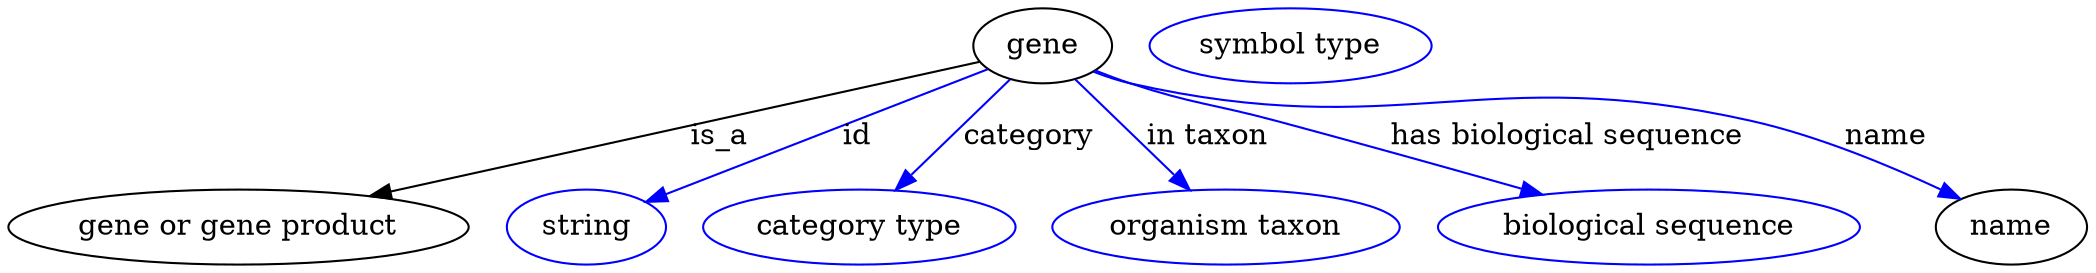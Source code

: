 digraph {
	graph [bb="0,0,803.69,123"];
	node [label="\N"];
	gene	[height=0.5,
		label=gene,
		pos="397.14,105",
		width=0.75827];
	"gene or gene product"	[height=0.5,
		pos="85.142,18",
		width=2.3651];
	gene -> "gene or gene product"	[label=is_a,
		lp="271.14,61.5",
		pos="e,135.18,32.631 372.4,97.259 323.63,83.973 213.87,54.069 145.02,35.314"];
	id	[color=blue,
		height=0.5,
		label=string,
		pos="219.14,18",
		width=0.84854];
	gene -> id	[color=blue,
		label=id,
		lp="324.64,61.5",
		pos="e,242.1,29.961 375.67,93.747 344.69,78.952 287.22,51.511 251.2,34.31",
		style=solid];
	category	[color=blue,
		height=0.5,
		label="category type",
		pos="326.14,18",
		width=1.6249];
	gene -> category	[color=blue,
		label=category,
		lp="389.64,61.5",
		pos="e,339.94,35.516 384.45,88.804 373.88,76.152 358.64,57.903 346.39,43.237",
		style=solid];
	"in taxon"	[color=blue,
		height=0.5,
		label="organism taxon",
		pos="468.14,18",
		width=1.8234];
	gene -> "in taxon"	[color=blue,
		label="in taxon",
		lp="459.64,61.5",
		pos="e,454.1,35.812 409.84,88.804 420.34,76.233 435.45,58.136 447.66,43.518",
		style=solid];
	"has biological sequence"	[color=blue,
		height=0.5,
		label="biological sequence",
		pos="632.14,18",
		width=2.2387];
	gene -> "has biological sequence"	[color=blue,
		label="has biological sequence",
		lp="592.14,61.5",
		pos="e,589.98,33.469 418.29,93.526 423.12,91.268 428.27,88.969 433.14,87 456.21,77.674 462.6,77.03 486.14,69 517.45,58.324 552.51,46.318 \
580.43,36.747",
		style=solid];
	name	[height=0.5,
		pos="773.14,18",
		width=0.84854];
	gene -> name	[color=blue,
		label=name,
		lp="717.64,61.5",
		pos="e,752.04,31.051 417.6,92.783 422.56,90.505 427.93,88.386 433.14,87 531.38,60.87 562.64,94.082 661.14,69 690.21,61.598 721.2,47.201 \
743.2,35.75",
		style=solid];
	"macromolecular machine_name"	[color=blue,
		height=0.5,
		label="symbol type",
		pos="497.14,105",
		width=1.5165];
}
